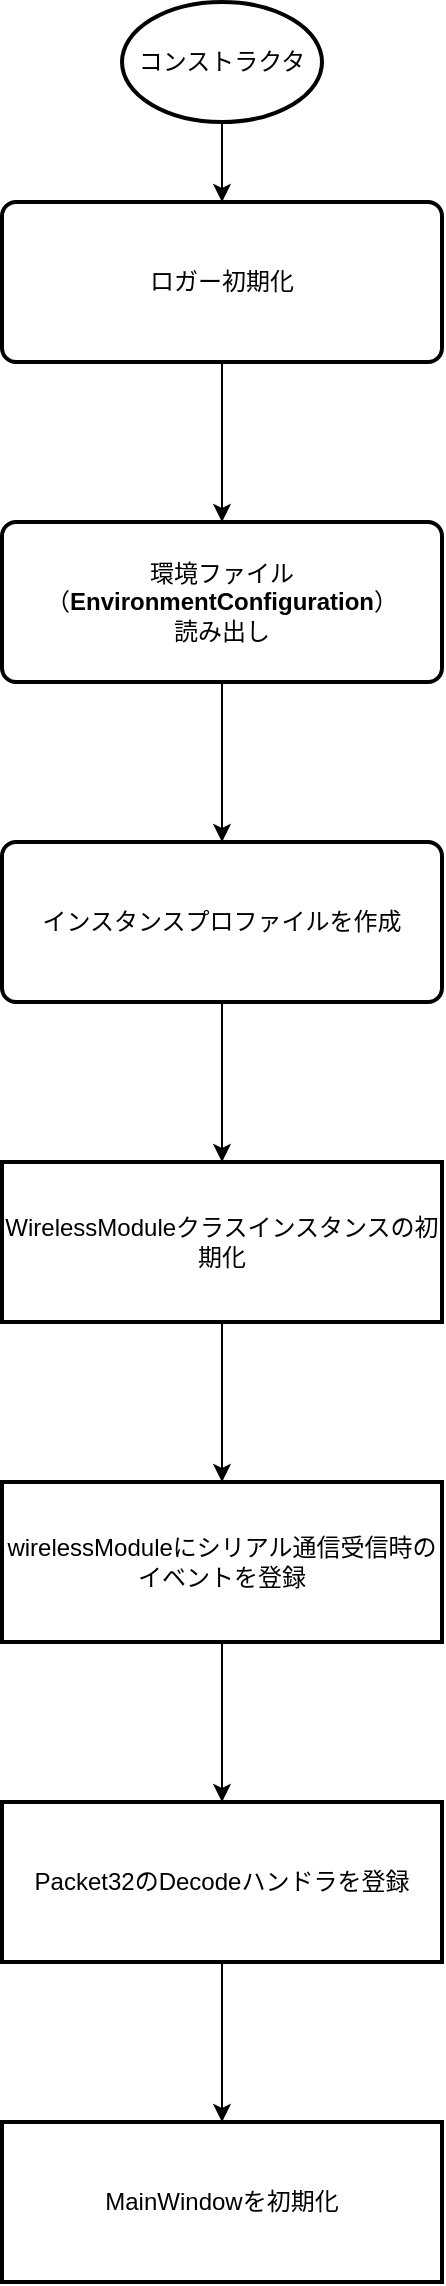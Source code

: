 <mxfile>
    <diagram id="lW6d2szeBfjSh7wegpzJ" name="ページ1">
        <mxGraphModel dx="646" dy="445" grid="1" gridSize="10" guides="1" tooltips="1" connect="1" arrows="1" fold="1" page="1" pageScale="1" pageWidth="900" pageHeight="1600" math="0" shadow="0">
            <root>
                <mxCell id="0"/>
                <mxCell id="1" parent="0"/>
                <mxCell id="20" style="edgeStyle=none;html=1;entryX=0.5;entryY=0;entryDx=0;entryDy=0;" parent="1" source="15" target="19" edge="1">
                    <mxGeometry relative="1" as="geometry"/>
                </mxCell>
                <mxCell id="15" value="コンストラクタ" style="strokeWidth=2;html=1;shape=mxgraph.flowchart.start_1;whiteSpace=wrap;" parent="1" vertex="1">
                    <mxGeometry x="400" y="60" width="100" height="60" as="geometry"/>
                </mxCell>
                <mxCell id="22" value="" style="edgeStyle=none;html=1;" parent="1" source="19" target="21" edge="1">
                    <mxGeometry relative="1" as="geometry"/>
                </mxCell>
                <mxCell id="19" value="ロガー初期化" style="rounded=1;whiteSpace=wrap;html=1;absoluteArcSize=1;arcSize=14;strokeWidth=2;" parent="1" vertex="1">
                    <mxGeometry x="340" y="160" width="220" height="80" as="geometry"/>
                </mxCell>
                <mxCell id="24" value="" style="edgeStyle=none;html=1;" parent="1" source="21" target="23" edge="1">
                    <mxGeometry relative="1" as="geometry"/>
                </mxCell>
                <mxCell id="21" value="環境ファイル（&lt;strong&gt;&lt;code style=&quot;font-family: var(--monaco-monospace-font);&quot;&gt;EnvironmentConfiguration&lt;/code&gt;&lt;/strong&gt;）&lt;br&gt;読み出し" style="rounded=1;whiteSpace=wrap;html=1;absoluteArcSize=1;arcSize=14;strokeWidth=2;" parent="1" vertex="1">
                    <mxGeometry x="340" y="320" width="220" height="80" as="geometry"/>
                </mxCell>
                <mxCell id="28" value="" style="edgeStyle=none;html=1;" parent="1" source="23" target="27" edge="1">
                    <mxGeometry relative="1" as="geometry"/>
                </mxCell>
                <mxCell id="23" value="インスタンスプロファイルを作成" style="rounded=1;whiteSpace=wrap;html=1;absoluteArcSize=1;arcSize=14;strokeWidth=2;" parent="1" vertex="1">
                    <mxGeometry x="340" y="480" width="220" height="80" as="geometry"/>
                </mxCell>
                <mxCell id="30" value="" style="edgeStyle=none;html=1;" parent="1" source="27" target="29" edge="1">
                    <mxGeometry relative="1" as="geometry"/>
                </mxCell>
                <mxCell id="27" value="WirelessModuleクラスインスタンスの初期化" style="whiteSpace=wrap;html=1;rounded=0;arcSize=14;strokeWidth=2;" parent="1" vertex="1">
                    <mxGeometry x="340" y="640" width="220" height="80" as="geometry"/>
                </mxCell>
                <mxCell id="32" value="" style="edgeStyle=none;html=1;" parent="1" source="29" target="31" edge="1">
                    <mxGeometry relative="1" as="geometry"/>
                </mxCell>
                <mxCell id="29" value="wirelessModuleにシリアル通信受信時のイベントを登録" style="whiteSpace=wrap;html=1;rounded=0;arcSize=14;strokeWidth=2;" parent="1" vertex="1">
                    <mxGeometry x="340" y="800" width="220" height="80" as="geometry"/>
                </mxCell>
                <mxCell id="34" value="" style="edgeStyle=none;html=1;" parent="1" source="31" target="33" edge="1">
                    <mxGeometry relative="1" as="geometry"/>
                </mxCell>
                <mxCell id="31" value="Packet32のDecodeハンドラを登録" style="whiteSpace=wrap;html=1;rounded=0;arcSize=14;strokeWidth=2;" parent="1" vertex="1">
                    <mxGeometry x="340" y="960" width="220" height="80" as="geometry"/>
                </mxCell>
                <mxCell id="33" value="MainWindowを初期化" style="whiteSpace=wrap;html=1;rounded=0;arcSize=14;strokeWidth=2;" parent="1" vertex="1">
                    <mxGeometry x="340" y="1120" width="220" height="80" as="geometry"/>
                </mxCell>
            </root>
        </mxGraphModel>
    </diagram>
</mxfile>